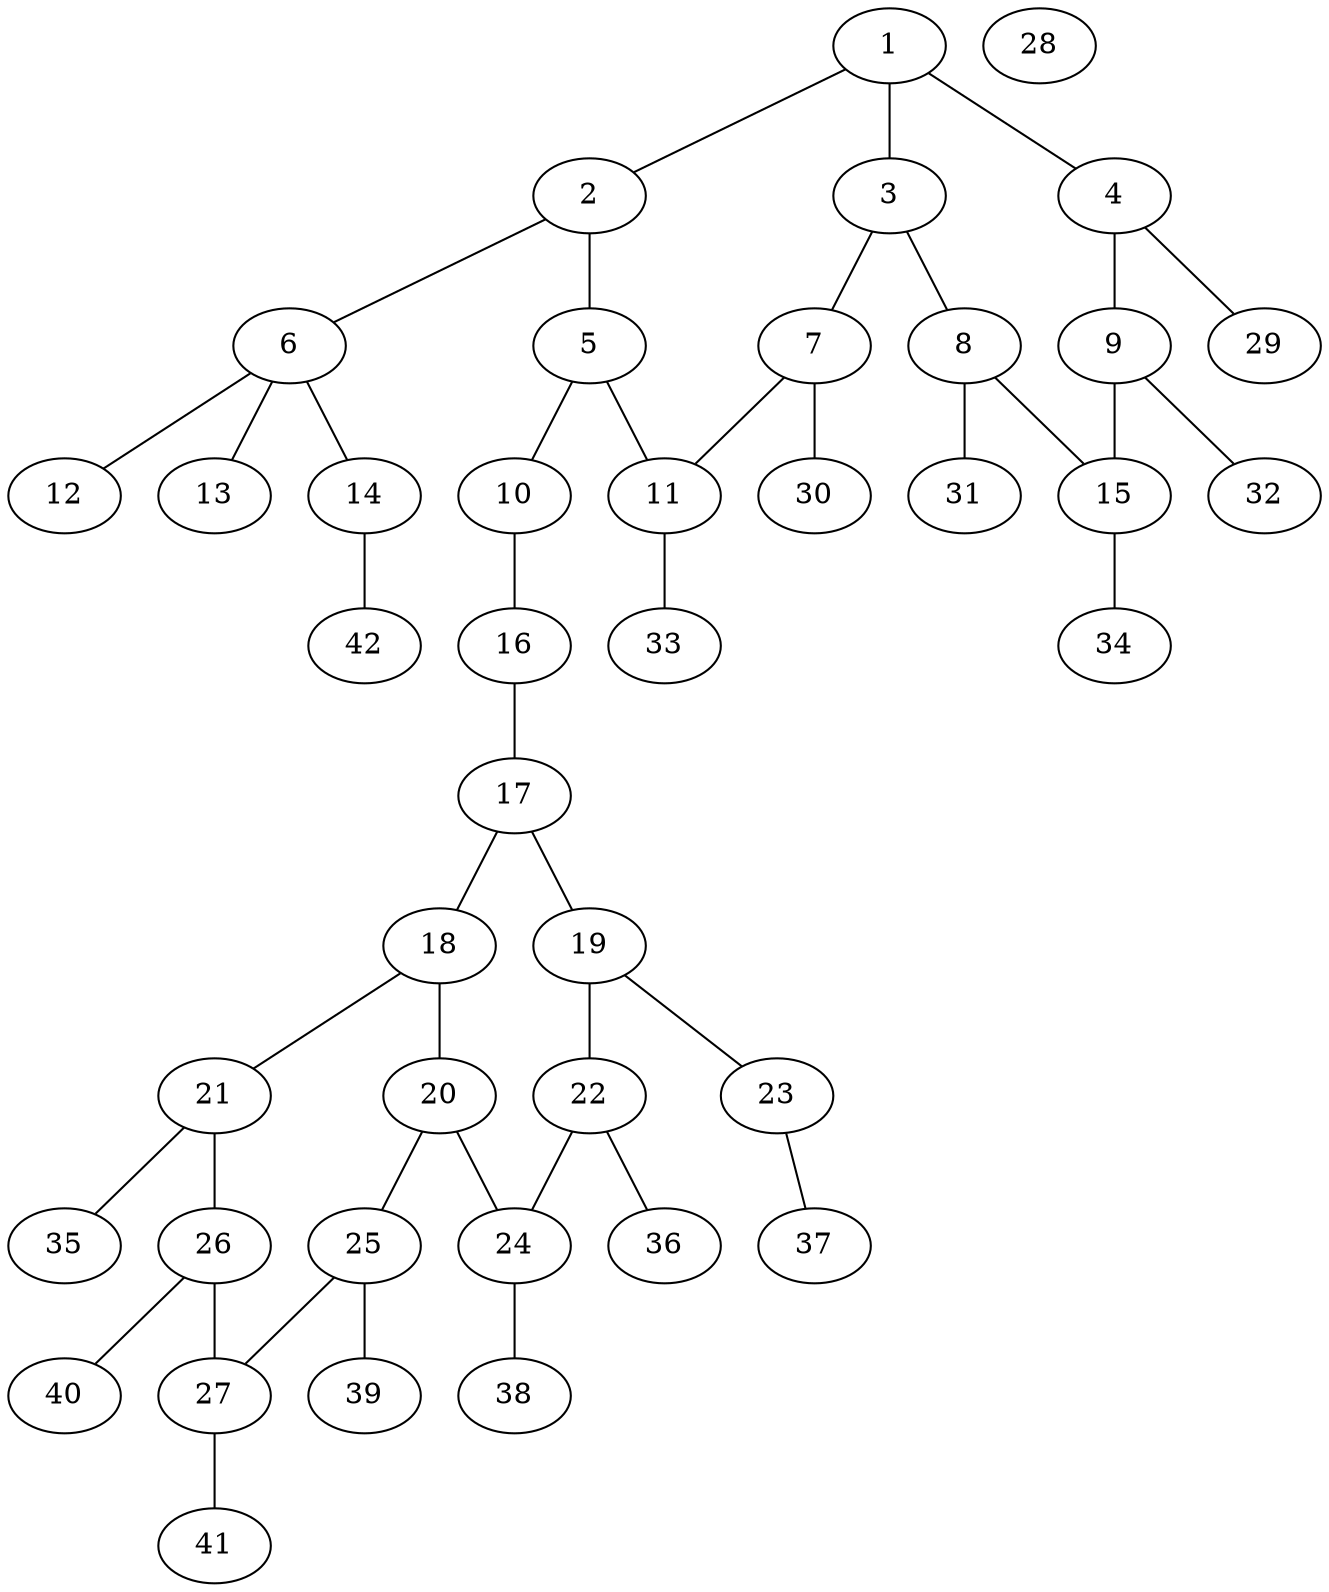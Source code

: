 graph molecule_1610 {
	1	 [chem=C];
	2	 [chem=C];
	1 -- 2	 [valence=1];
	3	 [chem=C];
	1 -- 3	 [valence=2];
	4	 [chem=C];
	1 -- 4	 [valence=1];
	5	 [chem=C];
	2 -- 5	 [valence=2];
	6	 [chem=S];
	2 -- 6	 [valence=1];
	7	 [chem=C];
	3 -- 7	 [valence=1];
	8	 [chem=C];
	3 -- 8	 [valence=1];
	9	 [chem=C];
	4 -- 9	 [valence=2];
	29	 [chem=H];
	4 -- 29	 [valence=1];
	10	 [chem=N];
	5 -- 10	 [valence=1];
	11	 [chem=C];
	5 -- 11	 [valence=1];
	12	 [chem=O];
	6 -- 12	 [valence=2];
	13	 [chem=O];
	6 -- 13	 [valence=2];
	14	 [chem=O];
	6 -- 14	 [valence=1];
	7 -- 11	 [valence=2];
	30	 [chem=H];
	7 -- 30	 [valence=1];
	15	 [chem=C];
	8 -- 15	 [valence=2];
	31	 [chem=H];
	8 -- 31	 [valence=1];
	9 -- 15	 [valence=1];
	32	 [chem=H];
	9 -- 32	 [valence=1];
	16	 [chem=N];
	10 -- 16	 [valence=2];
	33	 [chem=H];
	11 -- 33	 [valence=1];
	42	 [chem=H];
	14 -- 42	 [valence=1];
	34	 [chem=H];
	15 -- 34	 [valence=1];
	17	 [chem=C];
	16 -- 17	 [valence=1];
	18	 [chem=C];
	17 -- 18	 [valence=2];
	19	 [chem=C];
	17 -- 19	 [valence=1];
	20	 [chem=C];
	18 -- 20	 [valence=1];
	21	 [chem=C];
	18 -- 21	 [valence=1];
	22	 [chem=C];
	19 -- 22	 [valence=2];
	23	 [chem=O];
	19 -- 23	 [valence=1];
	24	 [chem=C];
	20 -- 24	 [valence=2];
	25	 [chem=C];
	20 -- 25	 [valence=1];
	26	 [chem=C];
	21 -- 26	 [valence=2];
	35	 [chem=H];
	21 -- 35	 [valence=1];
	22 -- 24	 [valence=1];
	36	 [chem=H];
	22 -- 36	 [valence=1];
	37	 [chem=H];
	23 -- 37	 [valence=1];
	38	 [chem=H];
	24 -- 38	 [valence=1];
	27	 [chem=C];
	25 -- 27	 [valence=2];
	39	 [chem=H];
	25 -- 39	 [valence=1];
	26 -- 27	 [valence=1];
	40	 [chem=H];
	26 -- 40	 [valence=1];
	41	 [chem=H];
	27 -- 41	 [valence=1];
	28	 [chem=Na];
}
